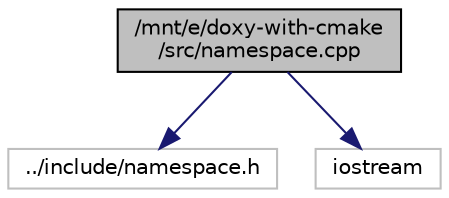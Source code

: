 digraph "/mnt/e/doxy-with-cmake/src/namespace.cpp"
{
 // LATEX_PDF_SIZE
  edge [fontname="Helvetica",fontsize="10",labelfontname="Helvetica",labelfontsize="10"];
  node [fontname="Helvetica",fontsize="10",shape=record];
  Node1 [label="/mnt/e/doxy-with-cmake\l/src/namespace.cpp",height=0.2,width=0.4,color="black", fillcolor="grey75", style="filled", fontcolor="black",tooltip="This is an addition implementation. This is the additional description of the contents here."];
  Node1 -> Node2 [color="midnightblue",fontsize="10",style="solid"];
  Node2 [label="../include/namespace.h",height=0.2,width=0.4,color="grey75", fillcolor="white", style="filled",tooltip=" "];
  Node1 -> Node3 [color="midnightblue",fontsize="10",style="solid"];
  Node3 [label="iostream",height=0.2,width=0.4,color="grey75", fillcolor="white", style="filled",tooltip=" "];
}
